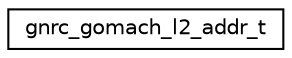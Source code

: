 digraph "Graphical Class Hierarchy"
{
 // LATEX_PDF_SIZE
  edge [fontname="Helvetica",fontsize="10",labelfontname="Helvetica",labelfontsize="10"];
  node [fontname="Helvetica",fontsize="10",shape=record];
  rankdir="LR";
  Node0 [label="gnrc_gomach_l2_addr_t",height=0.2,width=0.4,color="black", fillcolor="white", style="filled",URL="$structgnrc__gomach__l2__addr__t.html",tooltip="GoMacH internal L2 address structure."];
}
